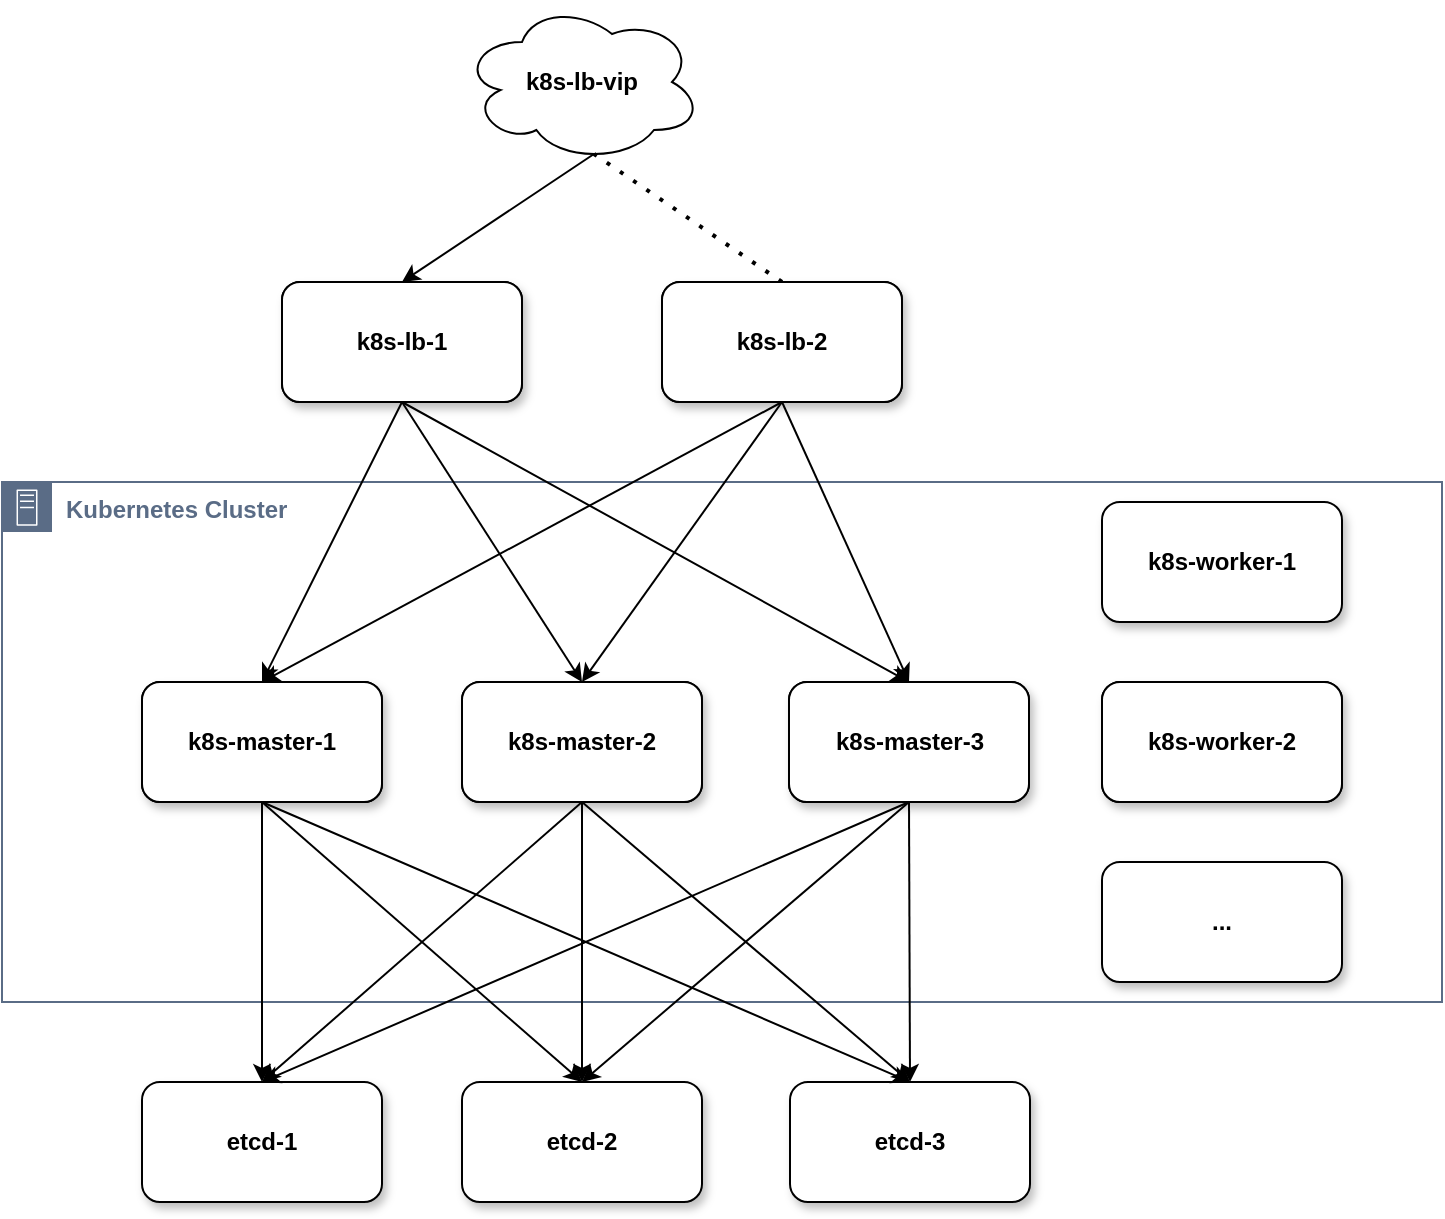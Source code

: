 <mxfile version="13.9.9" type="device"><diagram id="m-_GgwsTSkAfvci85OM7" name="Page-1"><mxGraphModel dx="1086" dy="966" grid="0" gridSize="10" guides="1" tooltips="1" connect="1" arrows="1" fold="1" page="1" pageScale="1" pageWidth="827" pageHeight="1169" math="0" shadow="0"><root><mxCell id="0"/><mxCell id="1" parent="0"/><mxCell id="NEf_bQILvgtllq2JWidJ-28" value="Kubernetes Cluster" style="points=[[0,0],[0.25,0],[0.5,0],[0.75,0],[1,0],[1,0.25],[1,0.5],[1,0.75],[1,1],[0.75,1],[0.5,1],[0.25,1],[0,1],[0,0.75],[0,0.5],[0,0.25]];outlineConnect=0;gradientColor=none;html=1;whiteSpace=wrap;fontSize=12;fontStyle=1;shape=mxgraph.aws4.group;grIcon=mxgraph.aws4.group_on_premise;strokeColor=#5A6C86;fillColor=none;verticalAlign=top;align=left;spacingLeft=30;fontColor=#5A6C86;dashed=0;" parent="1" vertex="1"><mxGeometry x="20" y="350" width="720" height="260" as="geometry"/></mxCell><mxCell id="NEf_bQILvgtllq2JWidJ-1" value="k8s-lb-1" style="rounded=1;whiteSpace=wrap;html=1;fontStyle=1" parent="1" vertex="1"><mxGeometry x="160" y="250" width="120" height="60" as="geometry"/></mxCell><mxCell id="NEf_bQILvgtllq2JWidJ-2" value="k8s-master-2" style="rounded=1;whiteSpace=wrap;html=1;fontStyle=1" parent="1" vertex="1"><mxGeometry x="250" y="450" width="120" height="60" as="geometry"/></mxCell><mxCell id="NEf_bQILvgtllq2JWidJ-3" value="k8s-master-3" style="rounded=1;whiteSpace=wrap;html=1;fontStyle=1" parent="1" vertex="1"><mxGeometry x="413.5" y="450" width="120" height="60" as="geometry"/></mxCell><mxCell id="NEf_bQILvgtllq2JWidJ-4" value="k8s-master-1" style="rounded=1;whiteSpace=wrap;html=1;fontStyle=1" parent="1" vertex="1"><mxGeometry x="90" y="450" width="120" height="60" as="geometry"/></mxCell><mxCell id="NEf_bQILvgtllq2JWidJ-5" value="k8s-lb-2" style="rounded=1;whiteSpace=wrap;html=1;fontStyle=1" parent="1" vertex="1"><mxGeometry x="350" y="250" width="120" height="60" as="geometry"/></mxCell><mxCell id="NEf_bQILvgtllq2JWidJ-6" value="etcd-1" style="rounded=1;whiteSpace=wrap;html=1;fontStyle=1;shadow=1;" parent="1" vertex="1"><mxGeometry x="90" y="650" width="120" height="60" as="geometry"/></mxCell><mxCell id="NEf_bQILvgtllq2JWidJ-7" value="etcd-2" style="rounded=1;whiteSpace=wrap;html=1;fontStyle=1;shadow=1;" parent="1" vertex="1"><mxGeometry x="250" y="650" width="120" height="60" as="geometry"/></mxCell><mxCell id="NEf_bQILvgtllq2JWidJ-8" value="etcd-3" style="rounded=1;whiteSpace=wrap;html=1;fontStyle=1;shadow=1;" parent="1" vertex="1"><mxGeometry x="414" y="650" width="120" height="60" as="geometry"/></mxCell><mxCell id="NEf_bQILvgtllq2JWidJ-11" value="" style="endArrow=classic;html=1;exitX=0.5;exitY=1;exitDx=0;exitDy=0;entryX=0.5;entryY=0;entryDx=0;entryDy=0;fontStyle=1" parent="1" source="NEf_bQILvgtllq2JWidJ-4" target="NEf_bQILvgtllq2JWidJ-6" edge="1"><mxGeometry width="50" height="50" relative="1" as="geometry"><mxPoint x="390" y="590" as="sourcePoint"/><mxPoint x="440" y="540" as="targetPoint"/></mxGeometry></mxCell><mxCell id="NEf_bQILvgtllq2JWidJ-12" value="" style="endArrow=classic;html=1;entryX=0.5;entryY=0;entryDx=0;entryDy=0;fontStyle=1" parent="1" target="NEf_bQILvgtllq2JWidJ-8" edge="1"><mxGeometry width="50" height="50" relative="1" as="geometry"><mxPoint x="150" y="510" as="sourcePoint"/><mxPoint x="440" y="540" as="targetPoint"/></mxGeometry></mxCell><mxCell id="NEf_bQILvgtllq2JWidJ-13" value="" style="endArrow=classic;html=1;entryX=0.5;entryY=0;entryDx=0;entryDy=0;exitX=0.5;exitY=1;exitDx=0;exitDy=0;fontStyle=1" parent="1" source="NEf_bQILvgtllq2JWidJ-4" target="NEf_bQILvgtllq2JWidJ-7" edge="1"><mxGeometry width="50" height="50" relative="1" as="geometry"><mxPoint x="390" y="590" as="sourcePoint"/><mxPoint x="440" y="540" as="targetPoint"/></mxGeometry></mxCell><mxCell id="NEf_bQILvgtllq2JWidJ-14" value="" style="endArrow=classic;html=1;entryX=0.5;entryY=0;entryDx=0;entryDy=0;exitX=0.5;exitY=1;exitDx=0;exitDy=0;fontStyle=1" parent="1" source="NEf_bQILvgtllq2JWidJ-2" target="NEf_bQILvgtllq2JWidJ-6" edge="1"><mxGeometry width="50" height="50" relative="1" as="geometry"><mxPoint x="390" y="590" as="sourcePoint"/><mxPoint x="440" y="540" as="targetPoint"/></mxGeometry></mxCell><mxCell id="NEf_bQILvgtllq2JWidJ-15" value="" style="endArrow=classic;html=1;entryX=0.5;entryY=0;entryDx=0;entryDy=0;exitX=0.5;exitY=1;exitDx=0;exitDy=0;fontStyle=1" parent="1" source="NEf_bQILvgtllq2JWidJ-2" target="NEf_bQILvgtllq2JWidJ-7" edge="1"><mxGeometry width="50" height="50" relative="1" as="geometry"><mxPoint x="390" y="590" as="sourcePoint"/><mxPoint x="440" y="540" as="targetPoint"/></mxGeometry></mxCell><mxCell id="NEf_bQILvgtllq2JWidJ-16" value="" style="endArrow=classic;html=1;entryX=0.5;entryY=0;entryDx=0;entryDy=0;exitX=0.5;exitY=1;exitDx=0;exitDy=0;fontStyle=1" parent="1" source="NEf_bQILvgtllq2JWidJ-3" target="NEf_bQILvgtllq2JWidJ-7" edge="1"><mxGeometry width="50" height="50" relative="1" as="geometry"><mxPoint x="390" y="590" as="sourcePoint"/><mxPoint x="440" y="540" as="targetPoint"/></mxGeometry></mxCell><mxCell id="NEf_bQILvgtllq2JWidJ-17" value="" style="endArrow=classic;html=1;entryX=0.5;entryY=0;entryDx=0;entryDy=0;exitX=0.5;exitY=1;exitDx=0;exitDy=0;fontStyle=1" parent="1" source="NEf_bQILvgtllq2JWidJ-2" target="NEf_bQILvgtllq2JWidJ-8" edge="1"><mxGeometry width="50" height="50" relative="1" as="geometry"><mxPoint x="390" y="590" as="sourcePoint"/><mxPoint x="440" y="540" as="targetPoint"/></mxGeometry></mxCell><mxCell id="NEf_bQILvgtllq2JWidJ-18" value="" style="endArrow=classic;html=1;entryX=0.5;entryY=0;entryDx=0;entryDy=0;exitX=0.5;exitY=1;exitDx=0;exitDy=0;fontStyle=1" parent="1" source="NEf_bQILvgtllq2JWidJ-3" target="NEf_bQILvgtllq2JWidJ-8" edge="1"><mxGeometry width="50" height="50" relative="1" as="geometry"><mxPoint x="390" y="590" as="sourcePoint"/><mxPoint x="440" y="540" as="targetPoint"/></mxGeometry></mxCell><mxCell id="NEf_bQILvgtllq2JWidJ-19" value="" style="endArrow=classic;html=1;entryX=0.5;entryY=0;entryDx=0;entryDy=0;exitX=0.5;exitY=1;exitDx=0;exitDy=0;fontStyle=1" parent="1" source="NEf_bQILvgtllq2JWidJ-3" target="NEf_bQILvgtllq2JWidJ-6" edge="1"><mxGeometry width="50" height="50" relative="1" as="geometry"><mxPoint x="390" y="590" as="sourcePoint"/><mxPoint x="440" y="540" as="targetPoint"/></mxGeometry></mxCell><mxCell id="NEf_bQILvgtllq2JWidJ-20" value="" style="endArrow=classic;html=1;entryX=0.5;entryY=0;entryDx=0;entryDy=0;exitX=0.5;exitY=1;exitDx=0;exitDy=0;fontStyle=1" parent="1" source="NEf_bQILvgtllq2JWidJ-1" target="NEf_bQILvgtllq2JWidJ-4" edge="1"><mxGeometry width="50" height="50" relative="1" as="geometry"><mxPoint x="390" y="590" as="sourcePoint"/><mxPoint x="440" y="540" as="targetPoint"/></mxGeometry></mxCell><mxCell id="NEf_bQILvgtllq2JWidJ-21" value="" style="endArrow=classic;html=1;exitX=0.5;exitY=1;exitDx=0;exitDy=0;fontStyle=1" parent="1" source="NEf_bQILvgtllq2JWidJ-5" edge="1"><mxGeometry width="50" height="50" relative="1" as="geometry"><mxPoint x="390" y="590" as="sourcePoint"/><mxPoint x="150" y="450" as="targetPoint"/></mxGeometry></mxCell><mxCell id="NEf_bQILvgtllq2JWidJ-22" value="" style="endArrow=classic;html=1;entryX=0.5;entryY=0;entryDx=0;entryDy=0;exitX=0.5;exitY=1;exitDx=0;exitDy=0;fontStyle=1" parent="1" source="NEf_bQILvgtllq2JWidJ-1" target="NEf_bQILvgtllq2JWidJ-3" edge="1"><mxGeometry width="50" height="50" relative="1" as="geometry"><mxPoint x="390" y="590" as="sourcePoint"/><mxPoint x="440" y="540" as="targetPoint"/></mxGeometry></mxCell><mxCell id="NEf_bQILvgtllq2JWidJ-23" value="" style="endArrow=classic;html=1;entryX=0.5;entryY=0;entryDx=0;entryDy=0;exitX=0.5;exitY=1;exitDx=0;exitDy=0;fontStyle=1" parent="1" source="NEf_bQILvgtllq2JWidJ-5" target="NEf_bQILvgtllq2JWidJ-2" edge="1"><mxGeometry width="50" height="50" relative="1" as="geometry"><mxPoint x="390" y="590" as="sourcePoint"/><mxPoint x="440" y="540" as="targetPoint"/></mxGeometry></mxCell><mxCell id="NEf_bQILvgtllq2JWidJ-24" value="" style="endArrow=classic;html=1;entryX=0.5;entryY=0;entryDx=0;entryDy=0;exitX=0.5;exitY=1;exitDx=0;exitDy=0;fontStyle=1" parent="1" source="NEf_bQILvgtllq2JWidJ-1" target="NEf_bQILvgtllq2JWidJ-2" edge="1"><mxGeometry width="50" height="50" relative="1" as="geometry"><mxPoint x="390" y="590" as="sourcePoint"/><mxPoint x="440" y="540" as="targetPoint"/></mxGeometry></mxCell><mxCell id="NEf_bQILvgtllq2JWidJ-27" value="" style="endArrow=classic;html=1;entryX=0.5;entryY=0;entryDx=0;entryDy=0;exitX=0.5;exitY=1;exitDx=0;exitDy=0;fontStyle=1" parent="1" source="NEf_bQILvgtllq2JWidJ-5" target="NEf_bQILvgtllq2JWidJ-3" edge="1"><mxGeometry width="50" height="50" relative="1" as="geometry"><mxPoint x="390" y="590" as="sourcePoint"/><mxPoint x="440" y="540" as="targetPoint"/></mxGeometry></mxCell><mxCell id="NEf_bQILvgtllq2JWidJ-29" value="k8s-worker-1" style="rounded=1;whiteSpace=wrap;html=1;fontStyle=1;shadow=1;" parent="1" vertex="1"><mxGeometry x="570" y="360" width="120" height="60" as="geometry"/></mxCell><mxCell id="NEf_bQILvgtllq2JWidJ-30" value="k8s-worker-2" style="rounded=1;whiteSpace=wrap;html=1;fontStyle=1" parent="1" vertex="1"><mxGeometry x="570" y="450" width="120" height="60" as="geometry"/></mxCell><mxCell id="NEf_bQILvgtllq2JWidJ-31" value="..." style="rounded=1;whiteSpace=wrap;html=1;fontStyle=1;shadow=1;" parent="1" vertex="1"><mxGeometry x="570" y="540" width="120" height="60" as="geometry"/></mxCell><mxCell id="NEf_bQILvgtllq2JWidJ-32" value="k8s-lb-vip" style="ellipse;shape=cloud;whiteSpace=wrap;html=1;fontStyle=1" parent="1" vertex="1"><mxGeometry x="250" y="110" width="120" height="80" as="geometry"/></mxCell><mxCell id="NEf_bQILvgtllq2JWidJ-33" value="" style="endArrow=classic;html=1;entryX=0.5;entryY=0;entryDx=0;entryDy=0;exitX=0.55;exitY=0.95;exitDx=0;exitDy=0;exitPerimeter=0;fontStyle=1" parent="1" source="NEf_bQILvgtllq2JWidJ-32" target="NEf_bQILvgtllq2JWidJ-1" edge="1"><mxGeometry width="50" height="50" relative="1" as="geometry"><mxPoint x="160" y="190" as="sourcePoint"/><mxPoint x="230" y="190" as="targetPoint"/></mxGeometry></mxCell><mxCell id="NEf_bQILvgtllq2JWidJ-34" value="" style="endArrow=none;dashed=1;html=1;dashPattern=1 3;strokeWidth=2;entryX=0.55;entryY=0.95;entryDx=0;entryDy=0;entryPerimeter=0;exitX=0.5;exitY=0;exitDx=0;exitDy=0;fontStyle=1" parent="1" source="NEf_bQILvgtllq2JWidJ-5" target="NEf_bQILvgtllq2JWidJ-32" edge="1"><mxGeometry width="50" height="50" relative="1" as="geometry"><mxPoint x="390" y="550" as="sourcePoint"/><mxPoint x="440" y="500" as="targetPoint"/></mxGeometry></mxCell><mxCell id="uZc-esQLZ-qE1g25LSwT-1" value="k8s-lb-2" style="rounded=1;whiteSpace=wrap;html=1;fontStyle=1;shadow=1;" vertex="1" parent="1"><mxGeometry x="350" y="250" width="120" height="60" as="geometry"/></mxCell><mxCell id="uZc-esQLZ-qE1g25LSwT-2" value="k8s-lb-1" style="rounded=1;whiteSpace=wrap;html=1;fontStyle=1;shadow=1;" vertex="1" parent="1"><mxGeometry x="160" y="250" width="120" height="60" as="geometry"/></mxCell><mxCell id="uZc-esQLZ-qE1g25LSwT-3" value="k8s-master-1" style="rounded=1;whiteSpace=wrap;html=1;fontStyle=1;shadow=1;" vertex="1" parent="1"><mxGeometry x="90" y="450" width="120" height="60" as="geometry"/></mxCell><mxCell id="uZc-esQLZ-qE1g25LSwT-4" value="k8s-master-2" style="rounded=1;whiteSpace=wrap;html=1;fontStyle=1;shadow=1;" vertex="1" parent="1"><mxGeometry x="250" y="450" width="120" height="60" as="geometry"/></mxCell><mxCell id="uZc-esQLZ-qE1g25LSwT-5" value="k8s-master-3" style="rounded=1;whiteSpace=wrap;html=1;fontStyle=1;shadow=1;" vertex="1" parent="1"><mxGeometry x="413.5" y="450" width="120" height="60" as="geometry"/></mxCell><mxCell id="uZc-esQLZ-qE1g25LSwT-6" value="k8s-worker-2" style="rounded=1;whiteSpace=wrap;html=1;fontStyle=1;shadow=1;" vertex="1" parent="1"><mxGeometry x="570" y="450" width="120" height="60" as="geometry"/></mxCell></root></mxGraphModel></diagram></mxfile>